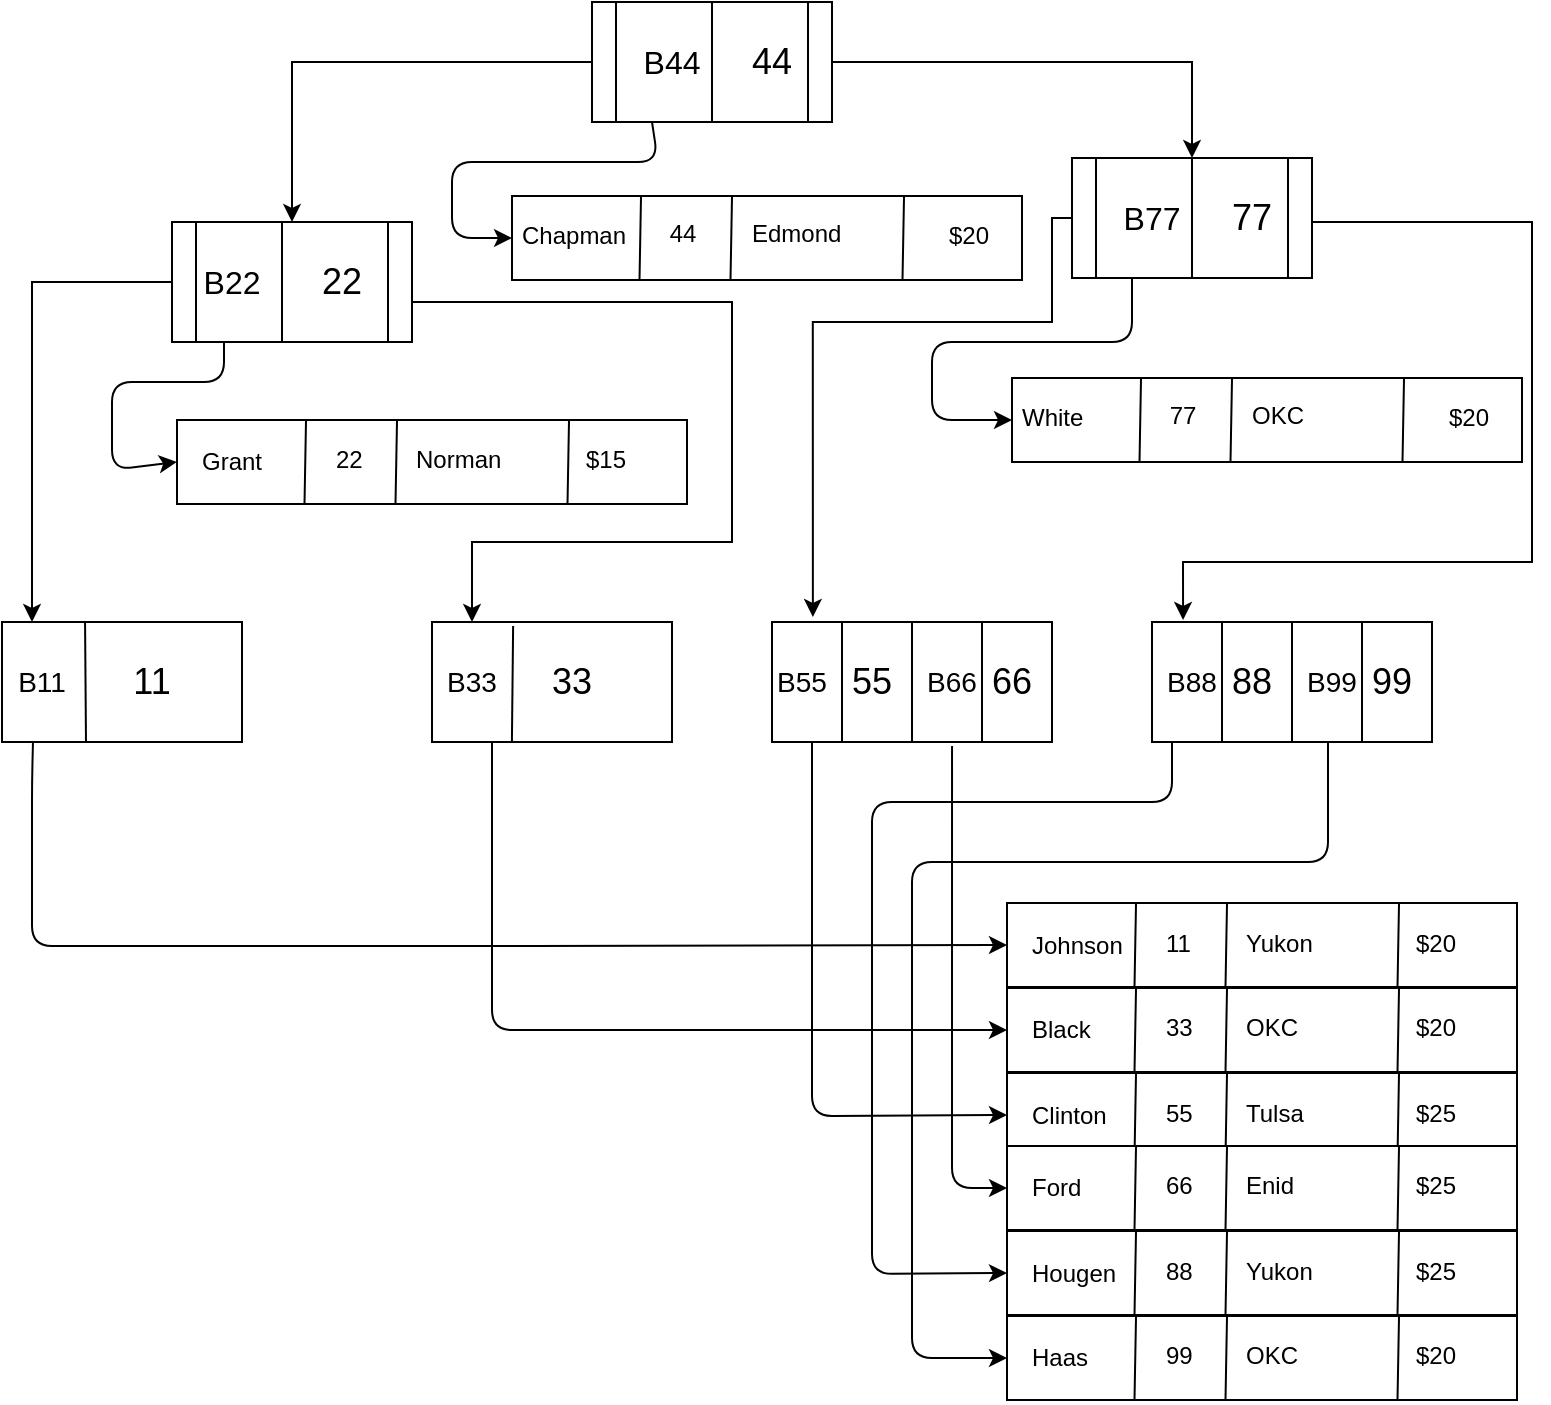 <mxfile version="12.1.0" type="device" pages="1"><diagram id="MOVBYv0nLbMpIIeJE5CI" name="Page-1"><mxGraphModel dx="1408" dy="736" grid="1" gridSize="10" guides="1" tooltips="1" connect="1" arrows="1" fold="1" page="1" pageScale="1" pageWidth="850" pageHeight="1100" math="0" shadow="0"><root><mxCell id="0"/><mxCell id="1" parent="0"/><mxCell id="tda-0godxadrGGOKpoZ7-1" value="" style="rounded=0;whiteSpace=wrap;html=1;" vertex="1" parent="1"><mxGeometry x="280" y="320" width="120" height="60" as="geometry"/></mxCell><mxCell id="tda-0godxadrGGOKpoZ7-2" value="" style="endArrow=none;html=1;exitX=0.333;exitY=0.992;exitDx=0;exitDy=0;entryX=0.338;entryY=0.033;entryDx=0;entryDy=0;entryPerimeter=0;exitPerimeter=0;" edge="1" parent="1" source="tda-0godxadrGGOKpoZ7-1" target="tda-0godxadrGGOKpoZ7-1"><mxGeometry width="50" height="50" relative="1" as="geometry"><mxPoint x="285" y="450" as="sourcePoint"/><mxPoint x="335" y="400" as="targetPoint"/><Array as="points"/></mxGeometry></mxCell><mxCell id="tda-0godxadrGGOKpoZ7-6" value="" style="rounded=0;whiteSpace=wrap;html=1;" vertex="1" parent="1"><mxGeometry x="65" y="320" width="120" height="60" as="geometry"/></mxCell><mxCell id="tda-0godxadrGGOKpoZ7-7" value="" style="endArrow=none;html=1;entryX=0.346;entryY=-0.008;entryDx=0;entryDy=0;entryPerimeter=0;" edge="1" parent="1" target="tda-0godxadrGGOKpoZ7-6"><mxGeometry width="50" height="50" relative="1" as="geometry"><mxPoint x="107" y="380" as="sourcePoint"/><mxPoint x="120" y="400" as="targetPoint"/></mxGeometry></mxCell><mxCell id="tda-0godxadrGGOKpoZ7-8" value="" style="rounded=0;whiteSpace=wrap;html=1;" vertex="1" parent="1"><mxGeometry x="450" y="320" width="140" height="60" as="geometry"/></mxCell><mxCell id="tda-0godxadrGGOKpoZ7-9" value="" style="endArrow=none;html=1;exitX=0.25;exitY=1;exitDx=0;exitDy=0;entryX=0.25;entryY=0;entryDx=0;entryDy=0;" edge="1" parent="1" source="tda-0godxadrGGOKpoZ7-8" target="tda-0godxadrGGOKpoZ7-8"><mxGeometry width="50" height="50" relative="1" as="geometry"><mxPoint x="455" y="450" as="sourcePoint"/><mxPoint x="505" y="400" as="targetPoint"/></mxGeometry></mxCell><mxCell id="tda-0godxadrGGOKpoZ7-18" value="" style="edgeStyle=orthogonalEdgeStyle;rounded=0;orthogonalLoop=1;jettySize=auto;html=1;entryX=0.5;entryY=0;entryDx=0;entryDy=0;" edge="1" parent="1" source="tda-0godxadrGGOKpoZ7-10" target="tda-0godxadrGGOKpoZ7-11"><mxGeometry relative="1" as="geometry"><mxPoint x="290" y="60" as="targetPoint"/></mxGeometry></mxCell><mxCell id="tda-0godxadrGGOKpoZ7-20" value="" style="edgeStyle=orthogonalEdgeStyle;rounded=0;orthogonalLoop=1;jettySize=auto;html=1;entryX=0.5;entryY=0;entryDx=0;entryDy=0;" edge="1" parent="1" source="tda-0godxadrGGOKpoZ7-10" target="tda-0godxadrGGOKpoZ7-12"><mxGeometry relative="1" as="geometry"><mxPoint x="570" y="60" as="targetPoint"/></mxGeometry></mxCell><mxCell id="tda-0godxadrGGOKpoZ7-10" value="" style="shape=process;whiteSpace=wrap;html=1;backgroundOutline=1;" vertex="1" parent="1"><mxGeometry x="360" y="10" width="120" height="60" as="geometry"/></mxCell><mxCell id="tda-0godxadrGGOKpoZ7-11" value="" style="shape=process;whiteSpace=wrap;html=1;backgroundOutline=1;" vertex="1" parent="1"><mxGeometry x="150" y="120" width="120" height="60" as="geometry"/></mxCell><mxCell id="tda-0godxadrGGOKpoZ7-12" value="" style="shape=process;whiteSpace=wrap;html=1;backgroundOutline=1;" vertex="1" parent="1"><mxGeometry x="600" y="88" width="120" height="60" as="geometry"/></mxCell><mxCell id="tda-0godxadrGGOKpoZ7-21" value="" style="endArrow=none;html=1;exitX=0.5;exitY=1;exitDx=0;exitDy=0;entryX=0.5;entryY=0;entryDx=0;entryDy=0;" edge="1" parent="1" source="tda-0godxadrGGOKpoZ7-10" target="tda-0godxadrGGOKpoZ7-10"><mxGeometry width="50" height="50" relative="1" as="geometry"><mxPoint x="310" y="370" as="sourcePoint"/><mxPoint x="310" y="310" as="targetPoint"/></mxGeometry></mxCell><mxCell id="tda-0godxadrGGOKpoZ7-22" value="" style="endArrow=classic;html=1;exitX=0.25;exitY=1;exitDx=0;exitDy=0;entryX=0;entryY=0.5;entryDx=0;entryDy=0;" edge="1" parent="1" source="tda-0godxadrGGOKpoZ7-10" target="tda-0godxadrGGOKpoZ7-91"><mxGeometry width="50" height="50" relative="1" as="geometry"><mxPoint x="400" y="92" as="sourcePoint"/><mxPoint x="393" y="110" as="targetPoint"/><Array as="points"><mxPoint x="393" y="90"/><mxPoint x="290" y="90"/><mxPoint x="290" y="128"/></Array></mxGeometry></mxCell><mxCell id="tda-0godxadrGGOKpoZ7-24" value="&lt;font style=&quot;font-size: 18px&quot;&gt;44&lt;/font&gt;" style="text;html=1;strokeColor=none;fillColor=none;align=center;verticalAlign=middle;whiteSpace=wrap;rounded=0;" vertex="1" parent="1"><mxGeometry x="430" y="30" width="40" height="20" as="geometry"/></mxCell><mxCell id="tda-0godxadrGGOKpoZ7-26" value="" style="endArrow=none;html=1;exitX=0.5;exitY=1;exitDx=0;exitDy=0;entryX=0.5;entryY=0;entryDx=0;entryDy=0;" edge="1" parent="1"><mxGeometry width="50" height="50" relative="1" as="geometry"><mxPoint x="205" y="180" as="sourcePoint"/><mxPoint x="205" y="120" as="targetPoint"/></mxGeometry></mxCell><mxCell id="tda-0godxadrGGOKpoZ7-27" value="&lt;font style=&quot;font-size: 18px&quot;&gt;22&lt;/font&gt;" style="text;html=1;strokeColor=none;fillColor=none;align=center;verticalAlign=middle;whiteSpace=wrap;rounded=0;" vertex="1" parent="1"><mxGeometry x="215" y="140" width="40" height="20" as="geometry"/></mxCell><mxCell id="tda-0godxadrGGOKpoZ7-28" value="" style="endArrow=none;html=1;exitX=0.5;exitY=1;exitDx=0;exitDy=0;entryX=0.5;entryY=0;entryDx=0;entryDy=0;" edge="1" parent="1"><mxGeometry width="50" height="50" relative="1" as="geometry"><mxPoint x="660" y="148" as="sourcePoint"/><mxPoint x="660" y="88" as="targetPoint"/></mxGeometry></mxCell><mxCell id="tda-0godxadrGGOKpoZ7-29" value="&lt;font style=&quot;font-size: 18px&quot;&gt;77&lt;/font&gt;" style="text;html=1;strokeColor=none;fillColor=none;align=center;verticalAlign=middle;whiteSpace=wrap;rounded=0;" vertex="1" parent="1"><mxGeometry x="670" y="108" width="40" height="20" as="geometry"/></mxCell><mxCell id="tda-0godxadrGGOKpoZ7-31" value="&lt;font style=&quot;font-size: 18px&quot;&gt;66&lt;/font&gt;" style="text;html=1;strokeColor=none;fillColor=none;align=center;verticalAlign=middle;whiteSpace=wrap;rounded=0;" vertex="1" parent="1"><mxGeometry x="550" y="340" width="40" height="20" as="geometry"/></mxCell><mxCell id="tda-0godxadrGGOKpoZ7-32" value="" style="endArrow=none;html=1;exitX=0.75;exitY=1;exitDx=0;exitDy=0;entryX=0.75;entryY=0;entryDx=0;entryDy=0;" edge="1" parent="1" source="tda-0godxadrGGOKpoZ7-8" target="tda-0godxadrGGOKpoZ7-8"><mxGeometry width="50" height="50" relative="1" as="geometry"><mxPoint x="525" y="390" as="sourcePoint"/><mxPoint x="525" y="330" as="targetPoint"/></mxGeometry></mxCell><mxCell id="tda-0godxadrGGOKpoZ7-33" value="" style="endArrow=none;html=1;exitX=0.5;exitY=1;exitDx=0;exitDy=0;entryX=0.5;entryY=0;entryDx=0;entryDy=0;" edge="1" parent="1" source="tda-0godxadrGGOKpoZ7-8" target="tda-0godxadrGGOKpoZ7-8"><mxGeometry width="50" height="50" relative="1" as="geometry"><mxPoint x="495" y="390" as="sourcePoint"/><mxPoint x="495" y="330" as="targetPoint"/></mxGeometry></mxCell><mxCell id="tda-0godxadrGGOKpoZ7-34" value="&lt;font style=&quot;font-size: 18px&quot;&gt;55&lt;/font&gt;" style="text;html=1;strokeColor=none;fillColor=none;align=center;verticalAlign=middle;whiteSpace=wrap;rounded=0;" vertex="1" parent="1"><mxGeometry x="480" y="340" width="40" height="20" as="geometry"/></mxCell><mxCell id="tda-0godxadrGGOKpoZ7-36" value="&lt;font style=&quot;font-size: 18px&quot;&gt;33&lt;/font&gt;" style="text;html=1;strokeColor=none;fillColor=none;align=center;verticalAlign=middle;whiteSpace=wrap;rounded=0;" vertex="1" parent="1"><mxGeometry x="330" y="340" width="40" height="20" as="geometry"/></mxCell><mxCell id="tda-0godxadrGGOKpoZ7-37" value="&lt;font style=&quot;font-size: 18px&quot;&gt;11&lt;/font&gt;" style="text;html=1;strokeColor=none;fillColor=none;align=center;verticalAlign=middle;whiteSpace=wrap;rounded=0;" vertex="1" parent="1"><mxGeometry x="120" y="340" width="40" height="20" as="geometry"/></mxCell><mxCell id="tda-0godxadrGGOKpoZ7-38" value="" style="rounded=0;whiteSpace=wrap;html=1;" vertex="1" parent="1"><mxGeometry x="640" y="320" width="140" height="60" as="geometry"/></mxCell><mxCell id="tda-0godxadrGGOKpoZ7-39" value="" style="endArrow=none;html=1;exitX=0.25;exitY=1;exitDx=0;exitDy=0;entryX=0.25;entryY=0;entryDx=0;entryDy=0;" edge="1" parent="1" source="tda-0godxadrGGOKpoZ7-38" target="tda-0godxadrGGOKpoZ7-38"><mxGeometry width="50" height="50" relative="1" as="geometry"><mxPoint x="645" y="450" as="sourcePoint"/><mxPoint x="695" y="400" as="targetPoint"/></mxGeometry></mxCell><mxCell id="tda-0godxadrGGOKpoZ7-40" value="&lt;font style=&quot;font-size: 18px&quot;&gt;99&lt;/font&gt;" style="text;html=1;strokeColor=none;fillColor=none;align=center;verticalAlign=middle;whiteSpace=wrap;rounded=0;" vertex="1" parent="1"><mxGeometry x="740" y="340" width="40" height="20" as="geometry"/></mxCell><mxCell id="tda-0godxadrGGOKpoZ7-41" value="" style="endArrow=none;html=1;exitX=0.75;exitY=1;exitDx=0;exitDy=0;entryX=0.75;entryY=0;entryDx=0;entryDy=0;" edge="1" parent="1" source="tda-0godxadrGGOKpoZ7-38" target="tda-0godxadrGGOKpoZ7-38"><mxGeometry width="50" height="50" relative="1" as="geometry"><mxPoint x="715" y="390" as="sourcePoint"/><mxPoint x="715" y="330" as="targetPoint"/></mxGeometry></mxCell><mxCell id="tda-0godxadrGGOKpoZ7-42" value="" style="endArrow=none;html=1;exitX=0.5;exitY=1;exitDx=0;exitDy=0;entryX=0.5;entryY=0;entryDx=0;entryDy=0;" edge="1" parent="1" source="tda-0godxadrGGOKpoZ7-38" target="tda-0godxadrGGOKpoZ7-38"><mxGeometry width="50" height="50" relative="1" as="geometry"><mxPoint x="685" y="390" as="sourcePoint"/><mxPoint x="685" y="330" as="targetPoint"/></mxGeometry></mxCell><mxCell id="tda-0godxadrGGOKpoZ7-43" value="&lt;font style=&quot;font-size: 18px&quot;&gt;88&lt;/font&gt;" style="text;html=1;strokeColor=none;fillColor=none;align=center;verticalAlign=middle;whiteSpace=wrap;rounded=0;" vertex="1" parent="1"><mxGeometry x="670" y="340" width="40" height="20" as="geometry"/></mxCell><mxCell id="tda-0godxadrGGOKpoZ7-44" value="" style="endArrow=classic;html=1;entryX=0;entryY=0.5;entryDx=0;entryDy=0;" edge="1" parent="1" target="tda-0godxadrGGOKpoZ7-81"><mxGeometry width="50" height="50" relative="1" as="geometry"><mxPoint x="176" y="180" as="sourcePoint"/><mxPoint x="130" y="245" as="targetPoint"/><Array as="points"><mxPoint x="176" y="200"/><mxPoint x="120" y="200"/><mxPoint x="120" y="244"/></Array></mxGeometry></mxCell><mxCell id="tda-0godxadrGGOKpoZ7-45" value="" style="endArrow=classic;html=1;exitX=0.25;exitY=1;exitDx=0;exitDy=0;entryX=0;entryY=0.5;entryDx=0;entryDy=0;" edge="1" parent="1" source="tda-0godxadrGGOKpoZ7-12" target="tda-0godxadrGGOKpoZ7-102"><mxGeometry width="50" height="50" relative="1" as="geometry"><mxPoint x="225" y="190" as="sourcePoint"/><mxPoint x="530" y="240" as="targetPoint"/><Array as="points"><mxPoint x="630" y="180"/><mxPoint x="530" y="180"/><mxPoint x="530" y="219"/></Array></mxGeometry></mxCell><mxCell id="tda-0godxadrGGOKpoZ7-46" value="" style="edgeStyle=orthogonalEdgeStyle;rounded=0;orthogonalLoop=1;jettySize=auto;html=1;entryX=0.125;entryY=0;entryDx=0;entryDy=0;exitX=0;exitY=0.5;exitDx=0;exitDy=0;entryPerimeter=0;" edge="1" parent="1" source="tda-0godxadrGGOKpoZ7-11" target="tda-0godxadrGGOKpoZ7-6"><mxGeometry relative="1" as="geometry"><mxPoint x="380" y="70" as="sourcePoint"/><mxPoint x="255" y="130" as="targetPoint"/></mxGeometry></mxCell><mxCell id="tda-0godxadrGGOKpoZ7-47" value="" style="edgeStyle=orthogonalEdgeStyle;rounded=0;orthogonalLoop=1;jettySize=auto;html=1;exitX=1;exitY=0.5;exitDx=0;exitDy=0;" edge="1" parent="1" source="tda-0godxadrGGOKpoZ7-11"><mxGeometry relative="1" as="geometry"><mxPoint x="500" y="70" as="sourcePoint"/><mxPoint x="300" y="320" as="targetPoint"/><Array as="points"><mxPoint x="270" y="160"/><mxPoint x="430" y="160"/><mxPoint x="430" y="280"/><mxPoint x="300" y="280"/></Array></mxGeometry></mxCell><mxCell id="tda-0godxadrGGOKpoZ7-54" value="" style="endArrow=classic;html=1;entryX=0;entryY=0.5;entryDx=0;entryDy=0;" edge="1" parent="1" target="tda-0godxadrGGOKpoZ7-129"><mxGeometry width="50" height="50" relative="1" as="geometry"><mxPoint x="470" y="380" as="sourcePoint"/><mxPoint x="470" y="418" as="targetPoint"/><Array as="points"><mxPoint x="470" y="567"/></Array></mxGeometry></mxCell><mxCell id="tda-0godxadrGGOKpoZ7-57" value="" style="endArrow=classic;html=1;exitX=0.643;exitY=1.033;exitDx=0;exitDy=0;exitPerimeter=0;entryX=0;entryY=0.5;entryDx=0;entryDy=0;" edge="1" parent="1" target="tda-0godxadrGGOKpoZ7-137" source="tda-0godxadrGGOKpoZ7-8"><mxGeometry width="50" height="50" relative="1" as="geometry"><mxPoint x="540" y="510" as="sourcePoint"/><mxPoint x="540" y="548" as="targetPoint"/><Array as="points"><mxPoint x="540" y="603"/></Array></mxGeometry></mxCell><mxCell id="tda-0godxadrGGOKpoZ7-60" value="" style="endArrow=classic;html=1;entryX=0;entryY=0.5;entryDx=0;entryDy=0;" edge="1" parent="1" target="tda-0godxadrGGOKpoZ7-145"><mxGeometry width="50" height="50" relative="1" as="geometry"><mxPoint x="650" y="380" as="sourcePoint"/><mxPoint x="650" y="420" as="targetPoint"/><Array as="points"><mxPoint x="650" y="410"/><mxPoint x="500" y="410"/><mxPoint x="500" y="646"/></Array></mxGeometry></mxCell><mxCell id="tda-0godxadrGGOKpoZ7-63" value="" style="endArrow=classic;html=1;entryX=0;entryY=0.5;entryDx=0;entryDy=0;" edge="1" parent="1" target="tda-0godxadrGGOKpoZ7-153"><mxGeometry width="50" height="50" relative="1" as="geometry"><mxPoint x="728" y="380" as="sourcePoint"/><mxPoint x="730" y="548" as="targetPoint"/><Array as="points"><mxPoint x="728" y="440"/><mxPoint x="520" y="440"/><mxPoint x="520" y="688"/></Array></mxGeometry></mxCell><mxCell id="tda-0godxadrGGOKpoZ7-66" value="" style="endArrow=classic;html=1;exitX=0.129;exitY=1.008;exitDx=0;exitDy=0;exitPerimeter=0;entryX=0;entryY=0.5;entryDx=0;entryDy=0;" edge="1" parent="1" source="tda-0godxadrGGOKpoZ7-6" target="tda-0godxadrGGOKpoZ7-112"><mxGeometry width="50" height="50" relative="1" as="geometry"><mxPoint x="304.04" y="391.02" as="sourcePoint"/><mxPoint x="10" y="440" as="targetPoint"/><Array as="points"><mxPoint x="80" y="400"/><mxPoint x="80" y="482"/><mxPoint x="320" y="482"/></Array></mxGeometry></mxCell><mxCell id="tda-0godxadrGGOKpoZ7-67" value="&lt;font style=&quot;font-size: 16px&quot;&gt;B44&lt;/font&gt;" style="text;html=1;strokeColor=none;fillColor=none;align=center;verticalAlign=middle;whiteSpace=wrap;rounded=0;" vertex="1" parent="1"><mxGeometry x="380" y="30" width="40" height="20" as="geometry"/></mxCell><mxCell id="tda-0godxadrGGOKpoZ7-68" value="&lt;font style=&quot;font-size: 16px&quot;&gt;B22&lt;/font&gt;" style="text;html=1;strokeColor=none;fillColor=none;align=center;verticalAlign=middle;whiteSpace=wrap;rounded=0;" vertex="1" parent="1"><mxGeometry x="160" y="140" width="40" height="20" as="geometry"/></mxCell><mxCell id="tda-0godxadrGGOKpoZ7-69" value="&lt;font style=&quot;font-size: 16px&quot;&gt;B77&lt;/font&gt;" style="text;html=1;strokeColor=none;fillColor=none;align=center;verticalAlign=middle;whiteSpace=wrap;rounded=0;" vertex="1" parent="1"><mxGeometry x="620" y="108" width="40" height="20" as="geometry"/></mxCell><mxCell id="tda-0godxadrGGOKpoZ7-70" value="&lt;font style=&quot;font-size: 14px&quot;&gt;B55&lt;/font&gt;" style="text;html=1;strokeColor=none;fillColor=none;align=center;verticalAlign=middle;whiteSpace=wrap;rounded=0;" vertex="1" parent="1"><mxGeometry x="445" y="340" width="40" height="20" as="geometry"/></mxCell><mxCell id="tda-0godxadrGGOKpoZ7-71" value="&lt;font style=&quot;font-size: 14px&quot;&gt;B66&lt;/font&gt;" style="text;html=1;strokeColor=none;fillColor=none;align=center;verticalAlign=middle;whiteSpace=wrap;rounded=0;" vertex="1" parent="1"><mxGeometry x="520" y="340" width="40" height="20" as="geometry"/></mxCell><mxCell id="tda-0godxadrGGOKpoZ7-72" value="&lt;font style=&quot;font-size: 14px&quot;&gt;B88&lt;/font&gt;" style="text;html=1;strokeColor=none;fillColor=none;align=center;verticalAlign=middle;whiteSpace=wrap;rounded=0;" vertex="1" parent="1"><mxGeometry x="640" y="340" width="40" height="20" as="geometry"/></mxCell><mxCell id="tda-0godxadrGGOKpoZ7-73" value="&lt;font style=&quot;font-size: 14px&quot;&gt;B99&lt;/font&gt;" style="text;html=1;strokeColor=none;fillColor=none;align=center;verticalAlign=middle;whiteSpace=wrap;rounded=0;" vertex="1" parent="1"><mxGeometry x="710" y="340" width="40" height="20" as="geometry"/></mxCell><mxCell id="tda-0godxadrGGOKpoZ7-74" value="&lt;font style=&quot;font-size: 14px&quot;&gt;B33&lt;/font&gt;" style="text;html=1;strokeColor=none;fillColor=none;align=center;verticalAlign=middle;whiteSpace=wrap;rounded=0;" vertex="1" parent="1"><mxGeometry x="280" y="340" width="40" height="20" as="geometry"/></mxCell><mxCell id="tda-0godxadrGGOKpoZ7-75" value="&lt;font style=&quot;font-size: 14px&quot;&gt;B11&lt;/font&gt;" style="text;html=1;strokeColor=none;fillColor=none;align=center;verticalAlign=middle;whiteSpace=wrap;rounded=0;" vertex="1" parent="1"><mxGeometry x="65" y="340" width="40" height="20" as="geometry"/></mxCell><mxCell id="tda-0godxadrGGOKpoZ7-76" value="" style="endArrow=classic;html=1;exitX=0.25;exitY=1;exitDx=0;exitDy=0;entryX=0;entryY=0.5;entryDx=0;entryDy=0;" edge="1" parent="1" source="tda-0godxadrGGOKpoZ7-1" target="tda-0godxadrGGOKpoZ7-121"><mxGeometry width="50" height="50" relative="1" as="geometry"><mxPoint x="90.48" y="390.48" as="sourcePoint"/><mxPoint x="410" y="410" as="targetPoint"/><Array as="points"><mxPoint x="310" y="524"/></Array></mxGeometry></mxCell><mxCell id="tda-0godxadrGGOKpoZ7-77" value="" style="edgeStyle=orthogonalEdgeStyle;rounded=0;orthogonalLoop=1;jettySize=auto;html=1;entryX=0.146;entryY=-0.042;entryDx=0;entryDy=0;entryPerimeter=0;" edge="1" parent="1" source="tda-0godxadrGGOKpoZ7-12" target="tda-0godxadrGGOKpoZ7-8"><mxGeometry relative="1" as="geometry"><mxPoint x="570" y="120" as="sourcePoint"/><mxPoint x="505" y="290" as="targetPoint"/><Array as="points"><mxPoint x="590" y="118"/><mxPoint x="590" y="170"/><mxPoint x="470" y="170"/></Array></mxGeometry></mxCell><mxCell id="tda-0godxadrGGOKpoZ7-78" value="" style="edgeStyle=orthogonalEdgeStyle;rounded=0;orthogonalLoop=1;jettySize=auto;html=1;entryX=0.111;entryY=-0.017;entryDx=0;entryDy=0;entryPerimeter=0;" edge="1" parent="1" target="tda-0godxadrGGOKpoZ7-38"><mxGeometry relative="1" as="geometry"><mxPoint x="720" y="120" as="sourcePoint"/><mxPoint x="650" y="290" as="targetPoint"/><Array as="points"><mxPoint x="830" y="120"/><mxPoint x="830" y="290"/><mxPoint x="656" y="290"/></Array></mxGeometry></mxCell><mxCell id="tda-0godxadrGGOKpoZ7-81" value="" style="rounded=0;whiteSpace=wrap;html=1;" vertex="1" parent="1"><mxGeometry x="152.5" y="219" width="255" height="42" as="geometry"/></mxCell><mxCell id="tda-0godxadrGGOKpoZ7-84" value="" style="endArrow=none;html=1;entryX=0.346;entryY=-0.008;entryDx=0;entryDy=0;entryPerimeter=0;exitX=0.25;exitY=1;exitDx=0;exitDy=0;" edge="1" parent="1" source="tda-0godxadrGGOKpoZ7-81"><mxGeometry width="50" height="50" relative="1" as="geometry"><mxPoint x="217.5" y="279" as="sourcePoint"/><mxPoint x="217.02" y="218.52" as="targetPoint"/></mxGeometry></mxCell><mxCell id="tda-0godxadrGGOKpoZ7-85" value="" style="endArrow=none;html=1;entryX=0.346;entryY=-0.008;entryDx=0;entryDy=0;entryPerimeter=0;exitX=0.25;exitY=1;exitDx=0;exitDy=0;" edge="1" parent="1"><mxGeometry width="50" height="50" relative="1" as="geometry"><mxPoint x="261.75" y="261" as="sourcePoint"/><mxPoint x="262.52" y="218.52" as="targetPoint"/></mxGeometry></mxCell><mxCell id="tda-0godxadrGGOKpoZ7-86" value="" style="endArrow=none;html=1;entryX=0.346;entryY=-0.008;entryDx=0;entryDy=0;entryPerimeter=0;exitX=0.25;exitY=1;exitDx=0;exitDy=0;" edge="1" parent="1"><mxGeometry width="50" height="50" relative="1" as="geometry"><mxPoint x="347.75" y="261" as="sourcePoint"/><mxPoint x="348.52" y="218.52" as="targetPoint"/></mxGeometry></mxCell><mxCell id="tda-0godxadrGGOKpoZ7-87" value="Grant " style="text;html=1;strokeColor=none;fillColor=none;align=left;verticalAlign=middle;whiteSpace=wrap;rounded=0;" vertex="1" parent="1"><mxGeometry x="162.5" y="230" width="45" height="20" as="geometry"/></mxCell><mxCell id="tda-0godxadrGGOKpoZ7-88" value="22" style="text;html=1;" vertex="1" parent="1"><mxGeometry x="230" y="225" width="30" height="30" as="geometry"/></mxCell><mxCell id="tda-0godxadrGGOKpoZ7-89" value="Norman" style="text;html=1;" vertex="1" parent="1"><mxGeometry x="270" y="225" width="70" height="30" as="geometry"/></mxCell><mxCell id="tda-0godxadrGGOKpoZ7-90" value="$15" style="text;html=1;" vertex="1" parent="1"><mxGeometry x="355" y="225" width="50" height="30" as="geometry"/></mxCell><mxCell id="tda-0godxadrGGOKpoZ7-91" value="" style="rounded=0;whiteSpace=wrap;html=1;" vertex="1" parent="1"><mxGeometry x="320" y="107" width="255" height="42" as="geometry"/></mxCell><mxCell id="tda-0godxadrGGOKpoZ7-92" value="" style="endArrow=none;html=1;entryX=0.346;entryY=-0.008;entryDx=0;entryDy=0;entryPerimeter=0;exitX=0.25;exitY=1;exitDx=0;exitDy=0;" edge="1" parent="1" source="tda-0godxadrGGOKpoZ7-91"><mxGeometry width="50" height="50" relative="1" as="geometry"><mxPoint x="385" y="167" as="sourcePoint"/><mxPoint x="384.52" y="106.52" as="targetPoint"/></mxGeometry></mxCell><mxCell id="tda-0godxadrGGOKpoZ7-93" value="" style="endArrow=none;html=1;entryX=0.346;entryY=-0.008;entryDx=0;entryDy=0;entryPerimeter=0;exitX=0.25;exitY=1;exitDx=0;exitDy=0;" edge="1" parent="1"><mxGeometry width="50" height="50" relative="1" as="geometry"><mxPoint x="429.25" y="149" as="sourcePoint"/><mxPoint x="430.02" y="106.52" as="targetPoint"/></mxGeometry></mxCell><mxCell id="tda-0godxadrGGOKpoZ7-94" value="" style="endArrow=none;html=1;entryX=0.346;entryY=-0.008;entryDx=0;entryDy=0;entryPerimeter=0;exitX=0.25;exitY=1;exitDx=0;exitDy=0;" edge="1" parent="1"><mxGeometry width="50" height="50" relative="1" as="geometry"><mxPoint x="515.25" y="149" as="sourcePoint"/><mxPoint x="516.02" y="106.52" as="targetPoint"/></mxGeometry></mxCell><mxCell id="tda-0godxadrGGOKpoZ7-95" value="Chapman" style="text;html=1;strokeColor=none;fillColor=none;align=left;verticalAlign=middle;whiteSpace=wrap;rounded=0;" vertex="1" parent="1"><mxGeometry x="322.5" y="117" width="75" height="20" as="geometry"/></mxCell><mxCell id="tda-0godxadrGGOKpoZ7-96" value="44" style="text;html=1;align=center;" vertex="1" parent="1"><mxGeometry x="390" y="112" width="30" height="30" as="geometry"/></mxCell><mxCell id="tda-0godxadrGGOKpoZ7-97" value="Edmond" style="text;html=1;" vertex="1" parent="1"><mxGeometry x="437.5" y="112" width="70" height="30" as="geometry"/></mxCell><mxCell id="tda-0godxadrGGOKpoZ7-98" value="$20" style="text;html=1;align=center;" vertex="1" parent="1"><mxGeometry x="522.5" y="113" width="50" height="30" as="geometry"/></mxCell><mxCell id="tda-0godxadrGGOKpoZ7-102" value="" style="rounded=0;whiteSpace=wrap;html=1;" vertex="1" parent="1"><mxGeometry x="570" y="198" width="255" height="42" as="geometry"/></mxCell><mxCell id="tda-0godxadrGGOKpoZ7-103" value="" style="endArrow=none;html=1;entryX=0.346;entryY=-0.008;entryDx=0;entryDy=0;entryPerimeter=0;exitX=0.25;exitY=1;exitDx=0;exitDy=0;" edge="1" parent="1" source="tda-0godxadrGGOKpoZ7-102"><mxGeometry width="50" height="50" relative="1" as="geometry"><mxPoint x="635" y="258" as="sourcePoint"/><mxPoint x="634.52" y="197.52" as="targetPoint"/></mxGeometry></mxCell><mxCell id="tda-0godxadrGGOKpoZ7-104" value="" style="endArrow=none;html=1;entryX=0.346;entryY=-0.008;entryDx=0;entryDy=0;entryPerimeter=0;exitX=0.25;exitY=1;exitDx=0;exitDy=0;" edge="1" parent="1"><mxGeometry width="50" height="50" relative="1" as="geometry"><mxPoint x="679.25" y="240" as="sourcePoint"/><mxPoint x="680.02" y="197.52" as="targetPoint"/></mxGeometry></mxCell><mxCell id="tda-0godxadrGGOKpoZ7-105" value="" style="endArrow=none;html=1;entryX=0.346;entryY=-0.008;entryDx=0;entryDy=0;entryPerimeter=0;exitX=0.25;exitY=1;exitDx=0;exitDy=0;" edge="1" parent="1"><mxGeometry width="50" height="50" relative="1" as="geometry"><mxPoint x="765.25" y="240" as="sourcePoint"/><mxPoint x="766.02" y="197.52" as="targetPoint"/></mxGeometry></mxCell><mxCell id="tda-0godxadrGGOKpoZ7-106" value="White" style="text;html=1;strokeColor=none;fillColor=none;align=left;verticalAlign=middle;whiteSpace=wrap;rounded=0;" vertex="1" parent="1"><mxGeometry x="572.5" y="208" width="75" height="20" as="geometry"/></mxCell><mxCell id="tda-0godxadrGGOKpoZ7-107" value="77" style="text;html=1;align=center;" vertex="1" parent="1"><mxGeometry x="640" y="203" width="30" height="30" as="geometry"/></mxCell><mxCell id="tda-0godxadrGGOKpoZ7-108" value="OKC" style="text;html=1;" vertex="1" parent="1"><mxGeometry x="687.5" y="203" width="70" height="30" as="geometry"/></mxCell><mxCell id="tda-0godxadrGGOKpoZ7-109" value="$20" style="text;html=1;align=center;" vertex="1" parent="1"><mxGeometry x="772.5" y="204" width="50" height="30" as="geometry"/></mxCell><mxCell id="tda-0godxadrGGOKpoZ7-112" value="" style="rounded=0;whiteSpace=wrap;html=1;" vertex="1" parent="1"><mxGeometry x="567.5" y="460.5" width="255" height="42" as="geometry"/></mxCell><mxCell id="tda-0godxadrGGOKpoZ7-113" value="" style="endArrow=none;html=1;entryX=0.346;entryY=-0.008;entryDx=0;entryDy=0;entryPerimeter=0;exitX=0.25;exitY=1;exitDx=0;exitDy=0;" edge="1" parent="1" source="tda-0godxadrGGOKpoZ7-112"><mxGeometry width="50" height="50" relative="1" as="geometry"><mxPoint x="632.5" y="520.5" as="sourcePoint"/><mxPoint x="632.02" y="460.02" as="targetPoint"/></mxGeometry></mxCell><mxCell id="tda-0godxadrGGOKpoZ7-114" value="" style="endArrow=none;html=1;entryX=0.346;entryY=-0.008;entryDx=0;entryDy=0;entryPerimeter=0;exitX=0.25;exitY=1;exitDx=0;exitDy=0;" edge="1" parent="1"><mxGeometry width="50" height="50" relative="1" as="geometry"><mxPoint x="676.75" y="502.5" as="sourcePoint"/><mxPoint x="677.52" y="460.02" as="targetPoint"/></mxGeometry></mxCell><mxCell id="tda-0godxadrGGOKpoZ7-115" value="" style="endArrow=none;html=1;entryX=0.346;entryY=-0.008;entryDx=0;entryDy=0;entryPerimeter=0;exitX=0.25;exitY=1;exitDx=0;exitDy=0;" edge="1" parent="1"><mxGeometry width="50" height="50" relative="1" as="geometry"><mxPoint x="762.75" y="502.5" as="sourcePoint"/><mxPoint x="763.52" y="460.02" as="targetPoint"/></mxGeometry></mxCell><mxCell id="tda-0godxadrGGOKpoZ7-116" value="Johnson" style="text;html=1;strokeColor=none;fillColor=none;align=left;verticalAlign=middle;whiteSpace=wrap;rounded=0;" vertex="1" parent="1"><mxGeometry x="577.5" y="471.5" width="45" height="20" as="geometry"/></mxCell><mxCell id="tda-0godxadrGGOKpoZ7-117" value="11" style="text;html=1;" vertex="1" parent="1"><mxGeometry x="645" y="466.5" width="30" height="30" as="geometry"/></mxCell><mxCell id="tda-0godxadrGGOKpoZ7-118" value="Yukon" style="text;html=1;" vertex="1" parent="1"><mxGeometry x="685" y="466.5" width="70" height="30" as="geometry"/></mxCell><mxCell id="tda-0godxadrGGOKpoZ7-119" value="$20" style="text;html=1;" vertex="1" parent="1"><mxGeometry x="770" y="466.5" width="50" height="30" as="geometry"/></mxCell><mxCell id="tda-0godxadrGGOKpoZ7-121" value="" style="rounded=0;whiteSpace=wrap;html=1;" vertex="1" parent="1"><mxGeometry x="567.5" y="503" width="255" height="42" as="geometry"/></mxCell><mxCell id="tda-0godxadrGGOKpoZ7-122" value="" style="endArrow=none;html=1;entryX=0.346;entryY=-0.008;entryDx=0;entryDy=0;entryPerimeter=0;exitX=0.25;exitY=1;exitDx=0;exitDy=0;" edge="1" parent="1" source="tda-0godxadrGGOKpoZ7-121"><mxGeometry width="50" height="50" relative="1" as="geometry"><mxPoint x="632.5" y="563" as="sourcePoint"/><mxPoint x="632.02" y="502.52" as="targetPoint"/></mxGeometry></mxCell><mxCell id="tda-0godxadrGGOKpoZ7-123" value="" style="endArrow=none;html=1;entryX=0.346;entryY=-0.008;entryDx=0;entryDy=0;entryPerimeter=0;exitX=0.25;exitY=1;exitDx=0;exitDy=0;" edge="1" parent="1"><mxGeometry width="50" height="50" relative="1" as="geometry"><mxPoint x="676.75" y="545" as="sourcePoint"/><mxPoint x="677.52" y="502.52" as="targetPoint"/></mxGeometry></mxCell><mxCell id="tda-0godxadrGGOKpoZ7-124" value="" style="endArrow=none;html=1;entryX=0.346;entryY=-0.008;entryDx=0;entryDy=0;entryPerimeter=0;exitX=0.25;exitY=1;exitDx=0;exitDy=0;" edge="1" parent="1"><mxGeometry width="50" height="50" relative="1" as="geometry"><mxPoint x="762.75" y="545" as="sourcePoint"/><mxPoint x="763.52" y="502.52" as="targetPoint"/></mxGeometry></mxCell><mxCell id="tda-0godxadrGGOKpoZ7-125" value="Black" style="text;html=1;strokeColor=none;fillColor=none;align=left;verticalAlign=middle;whiteSpace=wrap;rounded=0;" vertex="1" parent="1"><mxGeometry x="577.5" y="514" width="45" height="20" as="geometry"/></mxCell><mxCell id="tda-0godxadrGGOKpoZ7-126" value="33" style="text;html=1;" vertex="1" parent="1"><mxGeometry x="645" y="509" width="30" height="30" as="geometry"/></mxCell><mxCell id="tda-0godxadrGGOKpoZ7-127" value="OKC" style="text;html=1;" vertex="1" parent="1"><mxGeometry x="685" y="509" width="70" height="30" as="geometry"/></mxCell><mxCell id="tda-0godxadrGGOKpoZ7-128" value="$20" style="text;html=1;" vertex="1" parent="1"><mxGeometry x="770" y="509" width="50" height="30" as="geometry"/></mxCell><mxCell id="tda-0godxadrGGOKpoZ7-129" value="" style="rounded=0;whiteSpace=wrap;html=1;" vertex="1" parent="1"><mxGeometry x="567.5" y="545.5" width="255" height="42" as="geometry"/></mxCell><mxCell id="tda-0godxadrGGOKpoZ7-130" value="" style="endArrow=none;html=1;entryX=0.346;entryY=-0.008;entryDx=0;entryDy=0;entryPerimeter=0;exitX=0.25;exitY=1;exitDx=0;exitDy=0;" edge="1" parent="1" source="tda-0godxadrGGOKpoZ7-129"><mxGeometry width="50" height="50" relative="1" as="geometry"><mxPoint x="632.5" y="605.5" as="sourcePoint"/><mxPoint x="632.02" y="545.02" as="targetPoint"/></mxGeometry></mxCell><mxCell id="tda-0godxadrGGOKpoZ7-131" value="" style="endArrow=none;html=1;entryX=0.346;entryY=-0.008;entryDx=0;entryDy=0;entryPerimeter=0;exitX=0.25;exitY=1;exitDx=0;exitDy=0;" edge="1" parent="1"><mxGeometry width="50" height="50" relative="1" as="geometry"><mxPoint x="676.75" y="587.5" as="sourcePoint"/><mxPoint x="677.52" y="545.02" as="targetPoint"/></mxGeometry></mxCell><mxCell id="tda-0godxadrGGOKpoZ7-132" value="" style="endArrow=none;html=1;entryX=0.346;entryY=-0.008;entryDx=0;entryDy=0;entryPerimeter=0;exitX=0.25;exitY=1;exitDx=0;exitDy=0;" edge="1" parent="1"><mxGeometry width="50" height="50" relative="1" as="geometry"><mxPoint x="762.75" y="587.5" as="sourcePoint"/><mxPoint x="763.52" y="545.02" as="targetPoint"/></mxGeometry></mxCell><mxCell id="tda-0godxadrGGOKpoZ7-133" value="Clinton" style="text;html=1;strokeColor=none;fillColor=none;align=left;verticalAlign=middle;whiteSpace=wrap;rounded=0;" vertex="1" parent="1"><mxGeometry x="577.5" y="556.5" width="45" height="20" as="geometry"/></mxCell><mxCell id="tda-0godxadrGGOKpoZ7-134" value="55" style="text;html=1;" vertex="1" parent="1"><mxGeometry x="645" y="551.5" width="30" height="30" as="geometry"/></mxCell><mxCell id="tda-0godxadrGGOKpoZ7-135" value="Tulsa" style="text;html=1;" vertex="1" parent="1"><mxGeometry x="685" y="551.5" width="70" height="30" as="geometry"/></mxCell><mxCell id="tda-0godxadrGGOKpoZ7-136" value="$25" style="text;html=1;" vertex="1" parent="1"><mxGeometry x="770" y="551.5" width="50" height="30" as="geometry"/></mxCell><mxCell id="tda-0godxadrGGOKpoZ7-137" value="" style="rounded=0;whiteSpace=wrap;html=1;" vertex="1" parent="1"><mxGeometry x="567.5" y="582" width="255" height="42" as="geometry"/></mxCell><mxCell id="tda-0godxadrGGOKpoZ7-138" value="" style="endArrow=none;html=1;entryX=0.346;entryY=-0.008;entryDx=0;entryDy=0;entryPerimeter=0;exitX=0.25;exitY=1;exitDx=0;exitDy=0;" edge="1" parent="1" source="tda-0godxadrGGOKpoZ7-137"><mxGeometry width="50" height="50" relative="1" as="geometry"><mxPoint x="632.5" y="642" as="sourcePoint"/><mxPoint x="632.02" y="581.52" as="targetPoint"/></mxGeometry></mxCell><mxCell id="tda-0godxadrGGOKpoZ7-139" value="" style="endArrow=none;html=1;entryX=0.346;entryY=-0.008;entryDx=0;entryDy=0;entryPerimeter=0;exitX=0.25;exitY=1;exitDx=0;exitDy=0;" edge="1" parent="1"><mxGeometry width="50" height="50" relative="1" as="geometry"><mxPoint x="676.75" y="624" as="sourcePoint"/><mxPoint x="677.52" y="581.52" as="targetPoint"/></mxGeometry></mxCell><mxCell id="tda-0godxadrGGOKpoZ7-140" value="" style="endArrow=none;html=1;entryX=0.346;entryY=-0.008;entryDx=0;entryDy=0;entryPerimeter=0;exitX=0.25;exitY=1;exitDx=0;exitDy=0;" edge="1" parent="1"><mxGeometry width="50" height="50" relative="1" as="geometry"><mxPoint x="762.75" y="624" as="sourcePoint"/><mxPoint x="763.52" y="581.52" as="targetPoint"/></mxGeometry></mxCell><mxCell id="tda-0godxadrGGOKpoZ7-141" value="Ford" style="text;html=1;strokeColor=none;fillColor=none;align=left;verticalAlign=middle;whiteSpace=wrap;rounded=0;" vertex="1" parent="1"><mxGeometry x="577.5" y="593" width="45" height="20" as="geometry"/></mxCell><mxCell id="tda-0godxadrGGOKpoZ7-142" value="66" style="text;html=1;" vertex="1" parent="1"><mxGeometry x="645" y="588" width="30" height="30" as="geometry"/></mxCell><mxCell id="tda-0godxadrGGOKpoZ7-143" value="Enid" style="text;html=1;" vertex="1" parent="1"><mxGeometry x="685" y="588" width="70" height="30" as="geometry"/></mxCell><mxCell id="tda-0godxadrGGOKpoZ7-144" value="$25" style="text;html=1;" vertex="1" parent="1"><mxGeometry x="770" y="588" width="50" height="30" as="geometry"/></mxCell><mxCell id="tda-0godxadrGGOKpoZ7-145" value="" style="rounded=0;whiteSpace=wrap;html=1;" vertex="1" parent="1"><mxGeometry x="567.5" y="624.5" width="255" height="42" as="geometry"/></mxCell><mxCell id="tda-0godxadrGGOKpoZ7-146" value="" style="endArrow=none;html=1;entryX=0.346;entryY=-0.008;entryDx=0;entryDy=0;entryPerimeter=0;exitX=0.25;exitY=1;exitDx=0;exitDy=0;" edge="1" parent="1" source="tda-0godxadrGGOKpoZ7-145"><mxGeometry width="50" height="50" relative="1" as="geometry"><mxPoint x="632.5" y="684.5" as="sourcePoint"/><mxPoint x="632.02" y="624.02" as="targetPoint"/></mxGeometry></mxCell><mxCell id="tda-0godxadrGGOKpoZ7-147" value="" style="endArrow=none;html=1;entryX=0.346;entryY=-0.008;entryDx=0;entryDy=0;entryPerimeter=0;exitX=0.25;exitY=1;exitDx=0;exitDy=0;" edge="1" parent="1"><mxGeometry width="50" height="50" relative="1" as="geometry"><mxPoint x="676.75" y="666.5" as="sourcePoint"/><mxPoint x="677.52" y="624.02" as="targetPoint"/></mxGeometry></mxCell><mxCell id="tda-0godxadrGGOKpoZ7-148" value="" style="endArrow=none;html=1;entryX=0.346;entryY=-0.008;entryDx=0;entryDy=0;entryPerimeter=0;exitX=0.25;exitY=1;exitDx=0;exitDy=0;" edge="1" parent="1"><mxGeometry width="50" height="50" relative="1" as="geometry"><mxPoint x="762.75" y="666.5" as="sourcePoint"/><mxPoint x="763.52" y="624.02" as="targetPoint"/></mxGeometry></mxCell><mxCell id="tda-0godxadrGGOKpoZ7-149" value="Hougen" style="text;html=1;strokeColor=none;fillColor=none;align=left;verticalAlign=middle;whiteSpace=wrap;rounded=0;" vertex="1" parent="1"><mxGeometry x="577.5" y="635.5" width="45" height="20" as="geometry"/></mxCell><mxCell id="tda-0godxadrGGOKpoZ7-150" value="88" style="text;html=1;" vertex="1" parent="1"><mxGeometry x="645" y="630.5" width="30" height="30" as="geometry"/></mxCell><mxCell id="tda-0godxadrGGOKpoZ7-151" value="Yukon" style="text;html=1;" vertex="1" parent="1"><mxGeometry x="685" y="630.5" width="70" height="30" as="geometry"/></mxCell><mxCell id="tda-0godxadrGGOKpoZ7-152" value="$25" style="text;html=1;" vertex="1" parent="1"><mxGeometry x="770" y="630.5" width="50" height="30" as="geometry"/></mxCell><mxCell id="tda-0godxadrGGOKpoZ7-153" value="" style="rounded=0;whiteSpace=wrap;html=1;" vertex="1" parent="1"><mxGeometry x="567.5" y="667" width="255" height="42" as="geometry"/></mxCell><mxCell id="tda-0godxadrGGOKpoZ7-154" value="" style="endArrow=none;html=1;entryX=0.346;entryY=-0.008;entryDx=0;entryDy=0;entryPerimeter=0;exitX=0.25;exitY=1;exitDx=0;exitDy=0;" edge="1" parent="1" source="tda-0godxadrGGOKpoZ7-153"><mxGeometry width="50" height="50" relative="1" as="geometry"><mxPoint x="632.5" y="727" as="sourcePoint"/><mxPoint x="632.02" y="666.52" as="targetPoint"/></mxGeometry></mxCell><mxCell id="tda-0godxadrGGOKpoZ7-155" value="" style="endArrow=none;html=1;entryX=0.346;entryY=-0.008;entryDx=0;entryDy=0;entryPerimeter=0;exitX=0.25;exitY=1;exitDx=0;exitDy=0;" edge="1" parent="1"><mxGeometry width="50" height="50" relative="1" as="geometry"><mxPoint x="676.75" y="709" as="sourcePoint"/><mxPoint x="677.52" y="666.52" as="targetPoint"/></mxGeometry></mxCell><mxCell id="tda-0godxadrGGOKpoZ7-156" value="" style="endArrow=none;html=1;entryX=0.346;entryY=-0.008;entryDx=0;entryDy=0;entryPerimeter=0;exitX=0.25;exitY=1;exitDx=0;exitDy=0;" edge="1" parent="1"><mxGeometry width="50" height="50" relative="1" as="geometry"><mxPoint x="762.75" y="709" as="sourcePoint"/><mxPoint x="763.52" y="666.52" as="targetPoint"/></mxGeometry></mxCell><mxCell id="tda-0godxadrGGOKpoZ7-157" value="Haas" style="text;html=1;strokeColor=none;fillColor=none;align=left;verticalAlign=middle;whiteSpace=wrap;rounded=0;" vertex="1" parent="1"><mxGeometry x="577.5" y="678" width="45" height="20" as="geometry"/></mxCell><mxCell id="tda-0godxadrGGOKpoZ7-158" value="99" style="text;html=1;" vertex="1" parent="1"><mxGeometry x="645" y="673" width="30" height="30" as="geometry"/></mxCell><mxCell id="tda-0godxadrGGOKpoZ7-159" value="OKC" style="text;html=1;" vertex="1" parent="1"><mxGeometry x="685" y="673" width="70" height="30" as="geometry"/></mxCell><mxCell id="tda-0godxadrGGOKpoZ7-160" value="$20" style="text;html=1;" vertex="1" parent="1"><mxGeometry x="770" y="673" width="50" height="30" as="geometry"/></mxCell></root></mxGraphModel></diagram></mxfile>